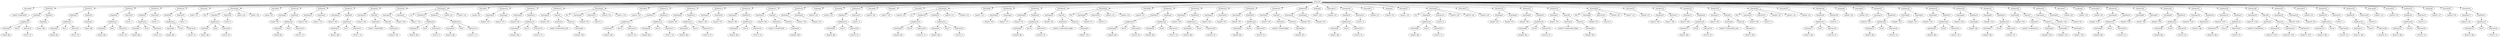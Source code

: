 digraph {
	ordering = out;
	ExpConst52 -> "Value52: 32";
	ExpBinary37 -> ExpTemp114;
	ExpBinary37 -> Plus37;
	ExpBinary37 -> ExpConst52;
	ExpTemp114 -> "Temp114: $fp";
	StatMove53 -> ExpMem40;
	StatMove53 -> ExpConst51;
	ExpMem40 -> ExpBinary36;
	ExpBinary36 -> ExpTemp112;
	ExpBinary36 -> Plus36;
	ExpBinary36 -> ExpConst50;
	StatLabel21 -> "Label52: L36";
	StatMove52 -> ExpMem39;
	StatMove52 -> ExpConst49;
	ExpMem39 -> ExpBinary35;
	ExpBinary35 -> ExpTemp111;
	ExpBinary35 -> Plus35;
	ExpBinary35 -> ExpConst48;
	ExpConst47 -> "Value47: 1";
	ExpMem38 -> ExpBinary34;
	ExpConst46 -> "Value46: 32";
	ExpBinary34 -> ExpTemp110;
	ExpBinary34 -> Plus34;
	ExpBinary34 -> ExpConst46;
	ExpTemp110 -> "Temp110: $fp";
	StatLabel19 -> "Label50: L30";
	ExpTemp108 -> "Temp108: T109";
	ExpCall8 -> ExpName8;
	ExpCall8 -> ExpList8;
	StatMove49 -> ExpTemp104;
	StatMove49 -> ExpCall8;
	ExpTemp102 -> "Temp102: T107";
	ExpMem36 -> ExpTemp101;
	StatMove47 -> ExpTemp100;
	StatMove47 -> ExpMem36;
	ExpMem35 -> ExpBinary32;
	ExpConst44 -> "Value44: 28";
	StatMove46 -> ExpTemp98;
	StatMove46 -> ExpMem35;
	ExpTemp98 -> "Temp98: T106";
	ExpMem37 -> ExpBinary33;
	ExpTemp96 -> "Temp96: T108";
	ExpMem34 -> ExpBinary31;
	ExpConst43 -> "Value43: 24";
	ExpConst48 -> "Value48: 36";
	StatMove44 -> ExpTemp94;
	StatMove44 -> ExpMem34;
	StatMove43 -> ExpTemp92;
	StatMove43 -> ExpTemp93;
	ExpConst50 -> "Value50: 16";
	ExpTemp92 -> "Temp92: T104";
	ExpTemp104 -> "Temp104: T108";
	ExpTemp91 -> "Temp91: T102";
	ExpTemp90 -> "Temp90: T101";
	ExpCall7 -> ExpName7;
	ExpCall7 -> ExpList7;
	ExpName7 -> "Label45: Tree@Remove";
	StatMove42 -> ExpTemp88;
	StatMove42 -> ExpCall7;
	ExpTemp88 -> "Temp88: T103";
	ExpTemp113 -> "Temp113: $rv";
	ExpMem33 -> ExpBinary30;
	ExpBinary30 -> ExpTemp87;
	ExpBinary30 -> Plus30;
	ExpBinary30 -> ExpConst42;
	ExpTemp105 -> "Temp105: T105";
	StatMove41 -> ExpTemp86;
	StatMove41 -> ExpMem33;
	ExpTemp85 -> "Temp85: $fp";
	ExpTemp84 -> "Temp84: T100";
	ExpMem31 -> ExpBinary29;
	ExpTemp83 -> "Temp83: $fp";
	ExpTemp82 -> "Temp82: T101";
	ExpTemp81 -> "Temp81: T81";
	ExpMem30 -> ExpBinary28;
	ExpConst40 -> "Value40: 24";
	ExpBinary28 -> ExpTemp79;
	ExpBinary28 -> Plus28;
	ExpBinary28 -> ExpConst40;
	ExpTemp86 -> "Temp86: T102";
	ExpTemp79 -> "Temp79: $fp";
	StatMove37 -> ExpTemp78;
	StatMove37 -> ExpMem30;
	ExpConst39 -> "Value39: 1";
	StatMove36 -> ExpMem29;
	StatMove36 -> ExpConst39;
	ExpMem29 -> ExpBinary27;
	ExpConst38 -> "Value38: 24";
	ExpConst37 -> "Value37: 0";
	ExpList8 -> ExpTemp105;
	ExpList8 -> ExpTemp106;
	ExpList8 -> ExpTemp107;
	ExpTemp75 -> "Temp75: T98";
	ExpCall6 -> ExpName6;
	ExpCall6 -> ExpList6;
	ExpConst36 -> "Value36: 20";
	StatMove35 -> ExpTemp74;
	StatMove35 -> ExpCall6;
	ExpBinary26 -> ExpTemp73;
	ExpBinary26 -> Plus26;
	ExpBinary26 -> ExpConst36;
	ExpTemp94 -> "Temp94: T109";
	ExpTemp73 -> "Temp73: $fp";
	ExpTemp71 -> "Temp71: T80";
	StatMove33 -> ExpTemp70;
	StatMove33 -> ExpTemp71;
	ExpTemp70 -> "Temp70: T99";
	StatLabel14 -> "Label38: L27";
	ExpConst35 -> "Value35: 0";
	StatCJump6 -> NE4;
	StatCJump6 -> ExpTemp69;
	StatCJump6 -> ExpConst35;
	StatCJump6 -> "Label36: L25";
	StatCJump6 -> "Label37: L27";
	ExpTemp68 -> "Temp68: T96";
	ExpTemp107 -> "Temp107: T107";
	ExpCall5 -> ExpName5;
	ExpCall5 -> ExpList5;
	ExpTemp106 -> "Temp106: T106";
	ExpBinary33 -> ExpTemp103;
	ExpBinary33 -> Plus33;
	ExpBinary33 -> ExpConst45;
	ExpName5 -> "Label35: Tree@GetHas_Right";
	ExpTemp66 -> "Temp66: $fp";
	StatMove31 -> ExpTemp65;
	StatMove31 -> ExpMem27;
	ExpTemp65 -> "Temp65: T96";
	StatMove30 -> ExpTemp63;
	StatMove30 -> ExpTemp64;
	ExpList7 -> ExpTemp89;
	ExpList7 -> ExpTemp90;
	ExpList7 -> ExpTemp91;
	ExpTemp63 -> "Temp63: T97";
	StatLabel13 -> "Label34: L28";
	StatLabel16 -> "Label44: L25";
	ExpMem26 -> ExpBinary24;
	ExpConst32 -> "Value32: 16";
	ExpTemp62 -> "Temp62: $fp";
	StatJump3 -> "Label30: L33";
	StatLabel11 -> "Label29: L23";
	ExpConst31 -> "Value31: 0";
	StatMove29 -> ExpMem25;
	StatMove29 -> ExpConst31;
	ExpTemp95 -> "Temp95: $fp";
	ExpMem25 -> ExpBinary23;
	ExpConst30 -> "Value30: 36";
	StatLabel10 -> "Label28: L22";
	ExpMem32 -> ExpTemp85;
	ExpTemp60 -> "Temp60: T78";
	StatMove28 -> ExpTemp59;
	StatMove28 -> ExpTemp60;
	StatMove34 -> ExpTemp72;
	StatMove34 -> ExpMem28;
	ExpTemp59 -> "Temp59: T95";
	ExpConst49 -> "Value49: 0";
	ExpTemp89 -> "Temp89: T100";
	ExpTemp27 -> "Temp27: $fp";
	ExpList4 -> ExpTemp58;
	StatLabel4 -> "Label12: L18";
	ExpTemp26 -> "Temp26: T75";
	ExpTemp93 -> "Temp93: T81";
	StatMove39 -> ExpTemp82;
	StatMove39 -> ExpMem31;
	ExpTemp41 -> "Temp41: $fp";
	ExpTemp25 -> "Temp25: T86";
	ExpMem12 -> ExpBinary10;
	ExpTemp20 -> "Temp20: T87";
	ExpTemp77 -> "Temp77: $fp";
	ExpName0 -> "Label5: Tree@GetKey";
	StatJump5 -> "Label47: L30";
	StatLabel17 -> "Label46: L26";
	ExpConst8 -> "Value8: 36";
	StatJump4 -> "Label43: L26";
	ExpMem10 -> ExpBinary8;
	ExpTemp10 -> "Temp10: T84";
	ExpConst34 -> "Value34: 20";
	StatCJump1 -> LT0;
	StatCJump1 -> ExpMem10;
	StatCJump1 -> ExpMem11;
	StatCJump1 -> "Label6: L34";
	StatCJump1 -> "Label7: L35";
	ExpCall3 -> ExpName3;
	ExpCall3 -> ExpList3;
	ExpTemp101 -> "Temp101: $fp";
	ExpConst25 -> "Value25: 0";
	ExpTemp23 -> "Temp23: $fp";
	ExpTemp48 -> "Temp48: T77";
	ExpMem11 -> ExpBinary9;
	StatMove26 -> ExpTemp55;
	StatMove26 -> ExpMem24;
	ExpName1 -> "Label9: Tree@GetHas_Left";
	ExpTemp64 -> "Temp64: T79";
	ExpMem24 -> ExpBinary22;
	ExpConst51 -> "Value51: 0";
	ExpTemp15 -> "Temp15: T83";
	StatLabel18 -> "Label48: L29";
	ExpCall0 -> ExpName0;
	ExpCall0 -> ExpList0;
	StatMove12 -> ExpTemp24;
	StatMove12 -> ExpCall1;
	ExpConst19 -> "Value19: 20";
	ExpBinary23 -> ExpTemp61;
	ExpBinary23 -> Plus23;
	ExpBinary23 -> ExpConst30;
	StatMove16 -> ExpTemp33;
	StatMove16 -> ExpMem16;
	StatList0 -> StatLabel0;
	StatList0 -> StatMove0;
	StatList0 -> StatMove1;
	StatList0 -> StatMove2;
	StatList0 -> StatMove3;
	StatList0 -> StatMove4;
	StatList0 -> StatLabel1;
	StatList0 -> StatCJump0;
	StatList0 -> StatLabel2;
	StatList0 -> StatMove5;
	StatList0 -> StatMove6;
	StatList0 -> StatMove7;
	StatList0 -> StatMove8;
	StatList0 -> StatMove9;
	StatList0 -> StatCJump1;
	StatList0 -> StatLabel3;
	StatList0 -> StatMove10;
	StatList0 -> StatMove11;
	StatList0 -> StatMove12;
	StatList0 -> StatCJump2;
	StatList0 -> StatLabel4;
	StatList0 -> StatMove13;
	StatList0 -> StatMove14;
	StatList0 -> StatMove15;
	StatList0 -> StatMove16;
	StatList0 -> StatMove17;
	StatList0 -> StatMove18;
	StatList0 -> StatJump0;
	StatList0 -> StatLabel5;
	StatList0 -> StatMove19;
	StatList0 -> StatLabel6;
	StatList0 -> StatJump1;
	StatList0 -> StatLabel7;
	StatList0 -> StatCJump3;
	StatList0 -> StatLabel8;
	StatList0 -> StatMove20;
	StatList0 -> StatMove21;
	StatList0 -> StatMove22;
	StatList0 -> StatCJump4;
	StatList0 -> StatLabel9;
	StatList0 -> StatMove23;
	StatList0 -> StatMove24;
	StatList0 -> StatMove25;
	StatList0 -> StatMove26;
	StatList0 -> StatMove27;
	StatList0 -> StatMove28;
	StatList0 -> StatJump2;
	StatList0 -> StatLabel10;
	StatList0 -> StatMove29;
	StatList0 -> StatLabel11;
	StatList0 -> StatJump3;
	StatList0 -> StatLabel12;
	StatList0 -> StatCJump5;
	StatList0 -> StatLabel13;
	StatList0 -> StatMove30;
	StatList0 -> StatMove31;
	StatList0 -> StatMove32;
	StatList0 -> StatCJump6;
	StatList0 -> StatLabel14;
	StatList0 -> StatMove33;
	StatList0 -> StatMove34;
	StatList0 -> StatMove35;
	StatList0 -> StatCJump7;
	StatList0 -> StatLabel15;
	StatList0 -> StatMove36;
	StatList0 -> StatJump4;
	StatList0 -> StatLabel16;
	StatList0 -> StatMove37;
	StatList0 -> StatMove38;
	StatList0 -> StatMove39;
	StatList0 -> StatMove40;
	StatList0 -> StatMove41;
	StatList0 -> StatMove42;
	StatList0 -> StatMove43;
	StatList0 -> StatLabel17;
	StatList0 -> StatJump5;
	StatList0 -> StatLabel18;
	StatList0 -> StatMove44;
	StatList0 -> StatMove45;
	StatList0 -> StatMove46;
	StatList0 -> StatMove47;
	StatList0 -> StatMove48;
	StatList0 -> StatMove49;
	StatList0 -> StatMove50;
	StatList0 -> StatLabel19;
	StatList0 -> StatMove51;
	StatList0 -> StatMove52;
	StatList0 -> StatLabel20;
	StatList0 -> StatLabel21;
	StatList0 -> StatMove53;
	StatList0 -> StatJump6;
	StatList0 -> StatLabel22;
	StatList0 -> StatMove54;
	ExpTemp13 -> "Temp13: $fp";
	ExpBinary10 -> ExpTemp23;
	ExpBinary10 -> Plus10;
	ExpBinary10 -> ExpConst14;
	ExpTemp11 -> "Temp11: T74";
	ExpMem8 -> ExpBinary6;
	StatMove10 -> ExpTemp20;
	StatMove10 -> ExpTemp21;
	ExpMem4 -> ExpBinary2;
	ExpBinary11 -> ExpTemp27;
	ExpBinary11 -> Plus11;
	ExpBinary11 -> ExpConst16;
	StatMove38 -> ExpTemp80;
	StatMove38 -> ExpTemp81;
	StatLabel12 -> "Label31: L32";
	ExpBinary0 -> ExpTemp0;
	ExpBinary0 -> Plus0;
	ExpBinary0 -> ExpConst0;
	ExpTemp17 -> "Temp17: T74";
	ExpConst3 -> "Value3: 1";
	ExpTemp21 -> "Temp21: T75";
	ExpConst7 -> "Value7: 1";
	ExpTemp4 -> "Temp4: $fp";
	StatLabel5 -> "Label15: L19";
	ExpBinary27 -> ExpTemp77;
	ExpBinary27 -> Plus27;
	ExpBinary27 -> ExpConst38;
	StatMove1 -> ExpMem2;
	StatMove1 -> ExpMem3;
	StatCJump0 -> NE0;
	StatCJump0 -> ExpMem7;
	StatCJump0 -> ExpConst9;
	StatCJump0 -> "Label2: L38";
	StatCJump0 -> "Label3: L39";
	ExpConst12 -> "Value12: 4";
	ExpBinary24 -> ExpTemp62;
	ExpBinary24 -> Plus24;
	ExpBinary24 -> ExpConst32;
	ExpBinary9 -> ExpTemp19;
	ExpBinary9 -> Plus9;
	ExpBinary9 -> ExpConst13;
	StatMove54 -> ExpTemp113;
	StatMove54 -> ExpMem41;
	ExpTemp8 -> "Temp8: T85";
	ExpMem15 -> ExpBinary13;
	ExpConst41 -> "Value41: 28";
	ExpConst1 -> "Value1: 28";
	StatLabel15 -> "Label42: L24";
	ExpTemp45 -> "Temp45: $fp";
	ExpTemp12 -> "Temp12: T83";
	ExpTemp76 -> "Temp76: T80";
	ExpTemp14 -> "Temp14: T84";
	StatLabel6 -> "Label16: L20";
	ExpMem2 -> ExpBinary1;
	StatLabel1 -> "Label1: L37";
	StatMove7 -> ExpTemp12;
	StatMove7 -> ExpMem9;
	ExpTemp7 -> "Temp7: $fp";
	ExpTemp61 -> "Temp61: $fp";
	StatMove19 -> ExpMem17;
	StatMove19 -> ExpConst21;
	ExpTemp0 -> "Temp0: $fp";
	ExpConst15 -> "Value15: 0";
	StatLabel3 -> "Label8: L34";
	ExpTemp72 -> "Temp72: T98";
	StatMove15 -> ExpTemp31;
	StatMove15 -> ExpTemp32;
	ExpTemp53 -> "Temp53: T94";
	ExpTemp19 -> "Temp19: $fp";
	ExpTemp100 -> "Temp100: T105";
	ExpTemp33 -> "Temp33: T88";
	ExpBinary22 -> ExpTemp56;
	ExpBinary22 -> Plus22;
	ExpBinary22 -> ExpConst29;
	ExpName8 -> "Label49: Tree@Remove";
	ExpMem28 -> ExpBinary26;
	StatMove2 -> ExpMem4;
	StatMove2 -> ExpConst3;
	ExpBinary13 -> ExpTemp30;
	ExpBinary13 -> Plus13;
	ExpBinary13 -> ExpConst18;
	ExpTemp54 -> "Temp54: T78";
	StatMove50 -> ExpTemp108;
	StatMove50 -> ExpTemp109;
	ExpTemp2 -> "Temp2: $fp";
	ExpMem41 -> ExpBinary37;
	StatCJump7 -> NE5;
	StatCJump7 -> ExpTemp76;
	StatCJump7 -> ExpConst37;
	StatCJump7 -> "Label40: L25";
	StatCJump7 -> "Label41: L24";
	StatJump2 -> "Label27: L23";
	ExpTemp51 -> "Temp51: T95";
	ExpMem3 -> ExpTemp3;
	ExpList1 -> ExpTemp25;
	ExpTemp1 -> "Temp1: $fp";
	ExpBinary4 -> ExpTemp6;
	ExpBinary4 -> Plus4;
	ExpBinary4 -> ExpConst6;
	StatMove23 -> ExpMem21;
	StatMove23 -> ExpMem22;
	ExpTemp35 -> "Temp35: T89";
	ExpBinary1 -> ExpTemp2;
	ExpBinary1 -> Plus1;
	ExpBinary1 -> ExpConst1;
	ExpConst10 -> "Value10: 12";
	StatMove9 -> ExpTemp16;
	StatMove9 -> ExpTemp17;
	StatMove4 -> ExpMem6;
	StatMove4 -> ExpConst7;
	StatLabel2 -> "Label4: L38";
	StatJump6 -> "Label53: L37";
	StatMove5 -> ExpTemp8;
	StatMove5 -> ExpMem8;
	ExpConst14 -> "Value14: 20";
	ExpConst9 -> "Value9: 0";
	ExpTemp16 -> "Temp16: T85";
	StatCJump2 -> NE1;
	StatCJump2 -> ExpTemp26;
	StatCJump2 -> ExpConst15;
	StatCJump2 -> "Label10: L18";
	StatCJump2 -> "Label11: L19";
	ExpTemp112 -> "Temp112: $fp";
	ExpBinary6 -> ExpTemp9;
	ExpBinary6 -> Plus6;
	ExpBinary6 -> ExpConst10;
	ExpBinary2 -> ExpTemp4;
	ExpBinary2 -> Plus2;
	ExpBinary2 -> ExpConst2;
	ExpMem16 -> ExpBinary14;
	StatMove48 -> ExpTemp102;
	StatMove48 -> ExpMem37;
	StatMove24 -> ExpTemp51;
	StatMove24 -> ExpMem23;
	ExpBinary17 -> ExpTemp41;
	ExpBinary17 -> Plus17;
	ExpBinary17 -> ExpConst23;
	ExpBinary8 -> ExpTemp18;
	ExpBinary8 -> Plus8;
	ExpBinary8 -> ExpConst12;
	ExpConst5 -> "Value5: 0";
	ExpTemp39 -> "Temp39: $fp";
	ExpConst23 -> "Value23: 4";
	ExpMem21 -> ExpBinary19;
	StatMove27 -> ExpTemp57;
	StatMove27 -> ExpCall4;
	ExpTemp22 -> "Temp22: T86";
	ExpList2 -> ExpTemp36;
	StatMove3 -> ExpMem5;
	StatMove3 -> ExpConst5;
	StatMove45 -> ExpTemp96;
	StatMove45 -> ExpTemp97;
	ExpTemp74 -> "Temp74: T99";
	StatLabel0 -> "Label0: Tree@Delete";
	ExpConst24 -> "Value24: 20";
	StatLabel20 -> "Label51: L33";
	StatCJump5 -> NE3;
	StatCJump5 -> ExpMem26;
	StatCJump5 -> ExpConst33;
	StatCJump5 -> "Label32: L28";
	StatCJump5 -> "Label33: L29";
	ExpCall1 -> ExpName1;
	ExpCall1 -> ExpList1;
	ExpMem19 -> ExpBinary17;
	ExpTemp80 -> "Temp80: T103";
	StatMove32 -> ExpTemp67;
	StatMove32 -> ExpCall5;
	StatMove22 -> ExpTemp46;
	StatMove22 -> ExpCall3;
	ExpConst0 -> "Value0: 20";
	ExpMem9 -> ExpBinary7;
	ExpConst6 -> "Value6: 16";
	ExpTemp103 -> "Temp103: $fp";
	ExpList5 -> ExpTemp68;
	ExpTemp31 -> "Temp31: T89";
	ExpTemp24 -> "Temp24: T87";
	ExpConst29 -> "Value29: 20";
	ExpConst4 -> "Value4: 32";
	ExpBinary7 -> ExpTemp13;
	ExpBinary7 -> Plus7;
	ExpBinary7 -> ExpConst11;
	ExpBinary5 -> ExpTemp7;
	ExpBinary5 -> Plus5;
	ExpBinary5 -> ExpConst8;
	ExpTemp78 -> "Temp78: T104";
	ExpTemp43 -> "Temp43: T77";
	ExpTemp9 -> "Temp9: $fp";
	StatMove40 -> ExpTemp84;
	StatMove40 -> ExpMem32;
	ExpCall4 -> ExpName4;
	ExpCall4 -> ExpList4;
	ExpMem6 -> ExpBinary4;
	ExpConst16 -> "Value16: 28";
	ExpTemp52 -> "Temp52: $fp";
	StatCJump4 -> NE2;
	StatCJump4 -> ExpTemp48;
	StatCJump4 -> ExpConst25;
	StatCJump4 -> "Label23: L21";
	StatCJump4 -> "Label24: L22";
	ExpMem13 -> ExpBinary11;
	StatMove13 -> ExpMem13;
	StatMove13 -> ExpMem14;
	StatMove6 -> ExpTemp10;
	StatMove6 -> ExpTemp11;
	ExpBinary12 -> ExpTemp28;
	ExpBinary12 -> Plus12;
	ExpBinary12 -> ExpConst17;
	ExpConst26 -> "Value26: 28";
	ExpConst18 -> "Value18: 20";
	StatMove51 -> ExpMem38;
	StatMove51 -> ExpConst47;
	ExpConst17 -> "Value17: 20";
	ExpBinary32 -> ExpTemp99;
	ExpBinary32 -> Plus32;
	ExpBinary32 -> ExpConst44;
	ExpMem14 -> ExpBinary12;
	ExpTemp29 -> "Temp29: T90";
	StatMove14 -> ExpTemp29;
	StatMove14 -> ExpMem15;
	ExpTemp30 -> "Temp30: $fp";
	ExpTemp87 -> "Temp87: $fp";
	ExpTemp32 -> "Temp32: T76";
	StatLabel7 -> "Label18: L35";
	ExpTemp34 -> "Temp34: $fp";
	StatMove0 -> ExpMem0;
	StatMove0 -> ExpMem1;
	ExpBinary14 -> ExpTemp34;
	ExpBinary14 -> Plus14;
	ExpBinary14 -> ExpConst19;
	ExpConst42 -> "Value42: 20";
	StatMove17 -> ExpTemp35;
	StatMove17 -> ExpCall2;
	ExpName2 -> "Label13: Tree@GetLeft";
	ExpMem1 -> ExpTemp1;
	ExpTemp58 -> "Temp58: T93";
	ExpConst2 -> "Value2: 36";
	ExpCall2 -> ExpName2;
	ExpCall2 -> ExpList2;
	ExpBinary15 -> ExpTemp39;
	ExpBinary15 -> Plus15;
	ExpBinary15 -> ExpConst20;
	ExpConst11 -> "Value11: 20";
	ExpTemp47 -> "Temp47: T91";
	ExpMem0 -> ExpBinary0;
	ExpTemp36 -> "Temp36: T88";
	ExpTemp69 -> "Temp69: T79";
	ExpTemp37 -> "Temp37: T90";
	StatMove18 -> ExpTemp37;
	StatMove18 -> ExpTemp38;
	ExpBinary31 -> ExpTemp95;
	ExpBinary31 -> Plus31;
	ExpBinary31 -> ExpConst43;
	ExpName6 -> "Label39: Tree@GetHas_Left";
	ExpTemp38 -> "Temp38: T76";
	ExpTemp111 -> "Temp111: $fp";
	StatJump0 -> "Label14: L20";
	StatMove11 -> ExpTemp22;
	StatMove11 -> ExpMem12;
	ExpTemp44 -> "Temp44: T91";
	ExpConst20 -> "Value20: 36";
	ExpMem17 -> ExpBinary15;
	ExpConst33 -> "Value33: 0";
	ExpTemp49 -> "Temp49: $fp";
	ExpConst21 -> "Value21: 0";
	ExpTemp5 -> "Temp5: $fp";
	ExpTemp57 -> "Temp57: T94";
	StatJump1 -> "Label17: L36";
	ExpConst13 -> "Value13: 12";
	ExpMem7 -> ExpBinary5;
	ExpTemp46 -> "Temp46: T92";
	ExpConst45 -> "Value45: 20";
	ExpTemp67 -> "Temp67: T97";
	ExpBinary3 -> ExpTemp5;
	ExpBinary3 -> Plus3;
	ExpBinary3 -> ExpConst4;
	ExpTemp40 -> "Temp40: $fp";
	ExpList0 -> ExpTemp15;
	ExpConst22 -> "Value22: 12";
	ExpBinary16 -> ExpTemp40;
	ExpBinary16 -> Plus16;
	ExpBinary16 -> ExpConst22;
	ExpTemp109 -> "Temp109: T82";
	ExpTemp18 -> "Temp18: $fp";
	ExpConst28 -> "Value28: 20";
	ExpMem18 -> ExpBinary16;
	ExpTemp42 -> "Temp42: T92";
	StatMove25 -> ExpTemp53;
	StatMove25 -> ExpTemp54;
	StatMove20 -> ExpTemp42;
	StatMove20 -> ExpTemp43;
	ExpMem27 -> ExpBinary25;
	StatMove21 -> ExpTemp44;
	StatMove21 -> ExpMem20;
	ExpTemp3 -> "Temp3: $fp";
	ExpTemp6 -> "Temp6: $fp";
	StatLabel8 -> "Label21: L31";
	ExpBinary18 -> ExpTemp45;
	ExpBinary18 -> Plus18;
	ExpBinary18 -> ExpConst24;
	ExpMem20 -> ExpBinary18;
	ExpList6 -> ExpTemp75;
	ExpName3 -> "Label22: Tree@GetHas_Right";
	ExpList3 -> ExpTemp47;
	ExpTemp97 -> "Temp97: T82";
	ExpTemp28 -> "Temp28: $fp";
	StatMove8 -> ExpTemp14;
	StatMove8 -> ExpCall0;
	ExpBinary20 -> ExpTemp50;
	ExpBinary20 -> Plus20;
	ExpBinary20 -> ExpConst27;
	ExpBinary29 -> ExpTemp83;
	ExpBinary29 -> Plus29;
	ExpBinary29 -> ExpConst41;
	StatLabel9 -> "Label25: L21";
	StatLabel22 -> "Label54: L39";
	ExpBinary19 -> ExpTemp49;
	ExpBinary19 -> Plus19;
	ExpBinary19 -> ExpConst26;
	ExpTemp50 -> "Temp50: $fp";
	ExpConst27 -> "Value27: 20";
	ExpMem5 -> ExpBinary3;
	ExpMem22 -> ExpBinary20;
	ExpBinary25 -> ExpTemp66;
	ExpBinary25 -> Plus25;
	ExpBinary25 -> ExpConst34;
	ExpMem23 -> ExpBinary21;
	ExpTemp99 -> "Temp99: $fp";
	StatCJump3 -> LT1;
	StatCJump3 -> ExpMem18;
	StatCJump3 -> ExpMem19;
	StatCJump3 -> "Label19: L31";
	StatCJump3 -> "Label20: L32";
	ExpBinary21 -> ExpTemp52;
	ExpBinary21 -> Plus21;
	ExpBinary21 -> ExpConst28;
	ExpTemp55 -> "Temp55: T93";
	ExpTemp56 -> "Temp56: $fp";
	ExpName4 -> "Label26: Tree@GetRight";
}

